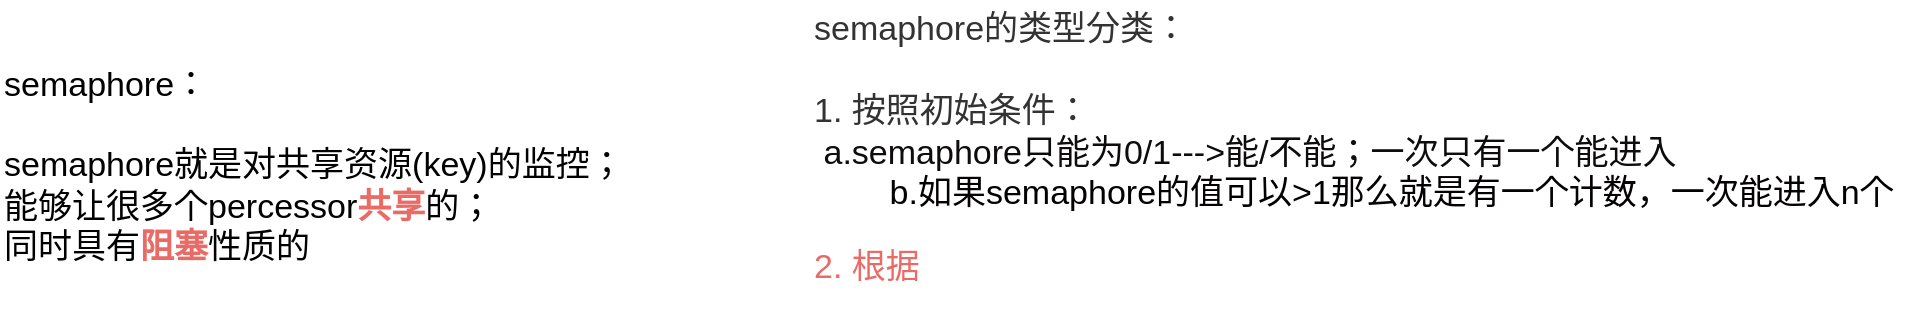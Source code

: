 <mxfile version="20.5.2" type="github">
  <diagram id="JeJywL8coe2lzpXu5Vt7" name="Page-1">
    <mxGraphModel dx="1580" dy="824" grid="0" gridSize="10" guides="1" tooltips="1" connect="1" arrows="1" fold="1" page="0" pageScale="1" pageWidth="827" pageHeight="1169" math="0" shadow="0">
      <root>
        <mxCell id="0" />
        <mxCell id="1" parent="0" />
        <mxCell id="1hX16fWDbQH54hL-igkK-1" value="&lt;font style=&quot;font-size: 17px; user-select: auto;&quot;&gt;semaphore：&lt;br style=&quot;user-select: auto;&quot;&gt;&lt;br style=&quot;user-select: auto;&quot;&gt;semaphore就是对共享资源(key)的监控；&lt;br style=&quot;user-select: auto;&quot;&gt;能够让很多个percessor&lt;b style=&quot;user-select: auto;&quot;&gt;&lt;font style=&quot;user-select: auto;&quot; color=&quot;#ea6b66&quot;&gt;共享&lt;/font&gt;&lt;/b&gt;的；&lt;br style=&quot;user-select: auto;&quot;&gt;同时具有&lt;font color=&quot;#ea6b66&quot;&gt;&lt;b&gt;阻塞&lt;/b&gt;&lt;/font&gt;性质的&lt;br style=&quot;user-select: auto;&quot;&gt;&lt;/font&gt;" style="text;html=1;align=left;verticalAlign=middle;resizable=0;points=[];autosize=1;strokeColor=none;fillColor=none;" vertex="1" parent="1">
          <mxGeometry x="-203" y="94" width="328" height="112" as="geometry" />
        </mxCell>
        <mxCell id="1hX16fWDbQH54hL-igkK-2" value="&lt;font style=&quot;font-size: 17px; user-select: auto;&quot;&gt;&lt;font style=&quot;user-select: auto;&quot; color=&quot;#333333&quot;&gt;semaphore的类型分类：&lt;br style=&quot;user-select: auto;&quot;&gt;&lt;/font&gt;&lt;br style=&quot;user-select: auto;&quot;&gt;&lt;font style=&quot;user-select: auto;&quot; color=&quot;#333333&quot;&gt;1. 按照初始条件：&lt;br style=&quot;user-select: auto;&quot;&gt;&lt;/font&gt;&lt;span style=&quot;white-space: pre; user-select: auto;&quot;&gt;	&lt;/span&gt;&lt;font style=&quot;user-select: auto;&quot; color=&quot;#0e0c0c&quot;&gt;&lt;font style=&quot;user-select: auto;&quot;&gt;a&lt;/font&gt;.semaphore只能为0/1---&amp;gt;能/不能；一次只有一个能进入&lt;br style=&quot;user-select: auto;&quot;&gt;&lt;/font&gt;&amp;nbsp; &amp;nbsp; &amp;nbsp; &amp;nbsp; &lt;font style=&quot;user-select: auto;&quot; color=&quot;#030101&quot;&gt;b.如果semaphore的值可以&amp;gt;1那么就是有一个计数，一次能进入n个&lt;br style=&quot;user-select: auto;&quot;&gt;&lt;/font&gt;&lt;/font&gt;&lt;p style=&quot;user-select: auto;&quot;&gt;&lt;font style=&quot;font-size: 17px; user-select: auto;&quot;&gt;2. 根据&lt;/font&gt;&lt;/p&gt;" style="text;html=1;align=left;verticalAlign=middle;resizable=0;points=[];autosize=1;strokeColor=none;fillColor=none;fontSize=17;fontColor=#EA6B66;" vertex="1" parent="1">
          <mxGeometry x="202" y="67" width="558" height="166" as="geometry" />
        </mxCell>
      </root>
    </mxGraphModel>
  </diagram>
</mxfile>
